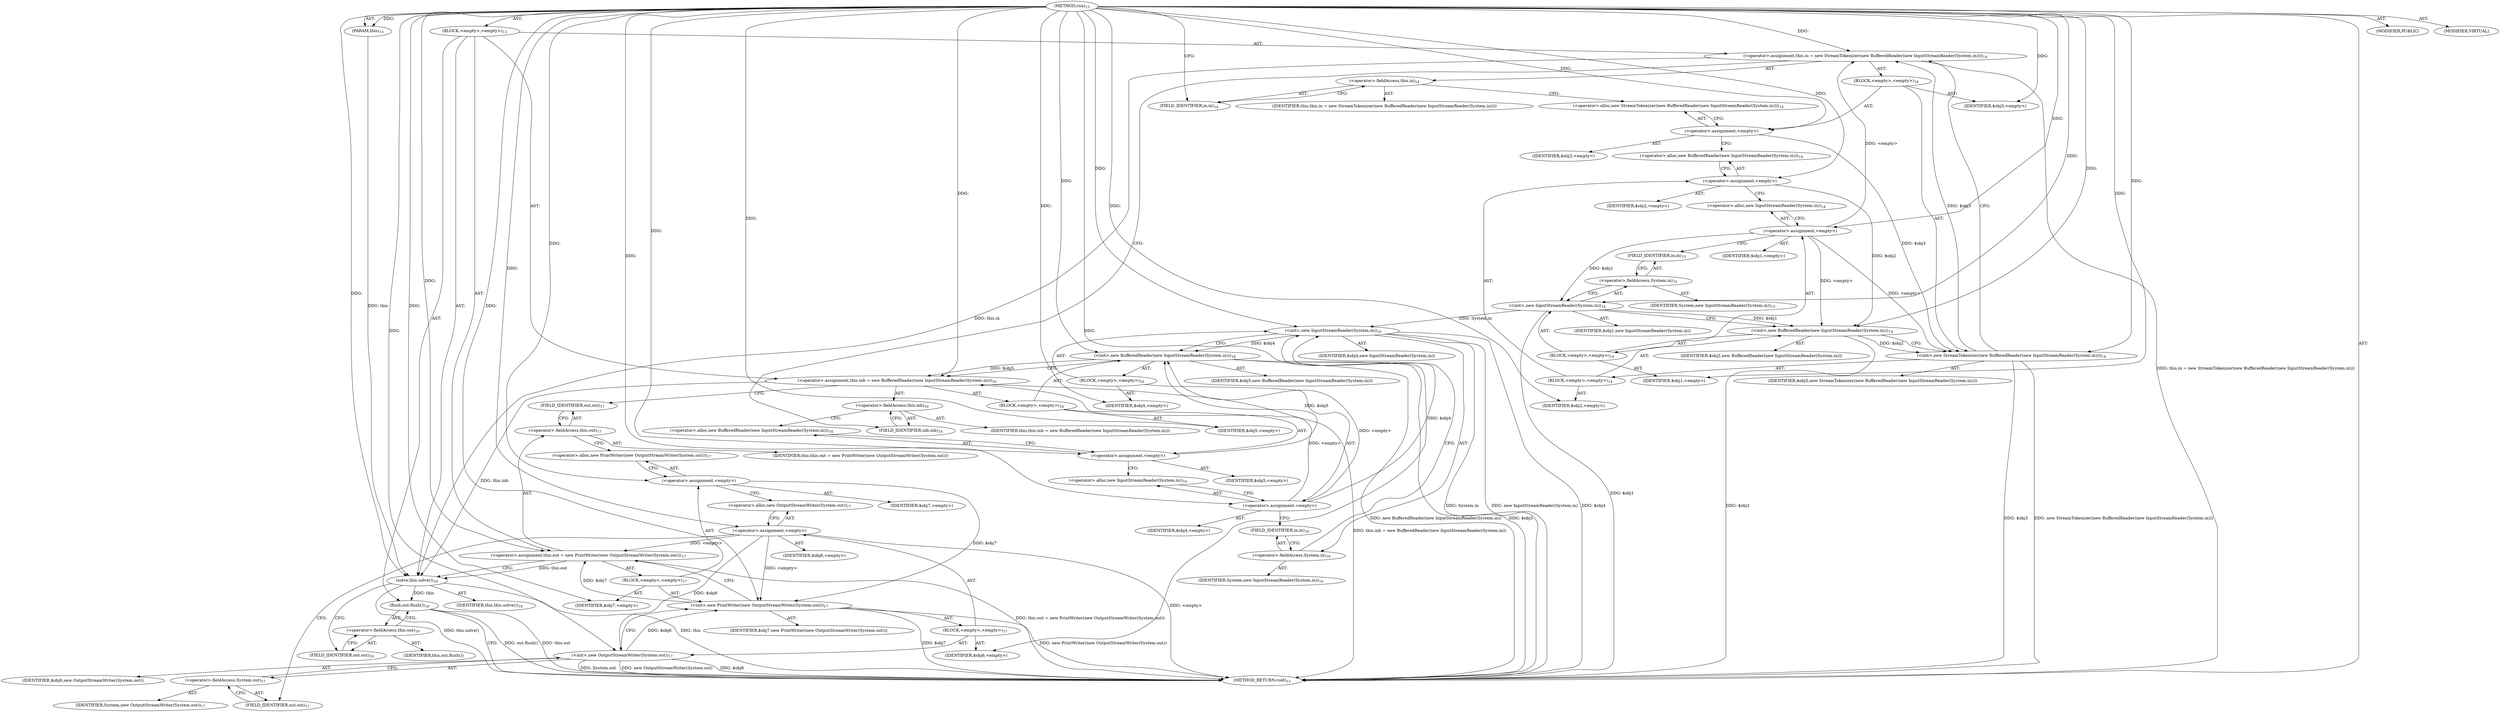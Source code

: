 digraph "run" {  
"41" [label = <(METHOD,run)<SUB>13</SUB>> ]
"4" [label = <(PARAM,this)<SUB>13</SUB>> ]
"42" [label = <(BLOCK,&lt;empty&gt;,&lt;empty&gt;)<SUB>13</SUB>> ]
"43" [label = <(&lt;operator&gt;.assignment,this.in = new StreamTokenizer(new BufferedReader(new InputStreamReader(System.in))))<SUB>14</SUB>> ]
"44" [label = <(&lt;operator&gt;.fieldAccess,this.in)<SUB>14</SUB>> ]
"45" [label = <(IDENTIFIER,this,this.in = new StreamTokenizer(new BufferedReader(new InputStreamReader(System.in))))> ]
"46" [label = <(FIELD_IDENTIFIER,in,in)<SUB>14</SUB>> ]
"47" [label = <(BLOCK,&lt;empty&gt;,&lt;empty&gt;)<SUB>14</SUB>> ]
"48" [label = <(&lt;operator&gt;.assignment,&lt;empty&gt;)> ]
"49" [label = <(IDENTIFIER,$obj3,&lt;empty&gt;)> ]
"50" [label = <(&lt;operator&gt;.alloc,new StreamTokenizer(new BufferedReader(new InputStreamReader(System.in))))<SUB>14</SUB>> ]
"51" [label = <(&lt;init&gt;,new StreamTokenizer(new BufferedReader(new InputStreamReader(System.in))))<SUB>14</SUB>> ]
"52" [label = <(IDENTIFIER,$obj3,new StreamTokenizer(new BufferedReader(new InputStreamReader(System.in))))> ]
"53" [label = <(BLOCK,&lt;empty&gt;,&lt;empty&gt;)<SUB>14</SUB>> ]
"54" [label = <(&lt;operator&gt;.assignment,&lt;empty&gt;)> ]
"55" [label = <(IDENTIFIER,$obj2,&lt;empty&gt;)> ]
"56" [label = <(&lt;operator&gt;.alloc,new BufferedReader(new InputStreamReader(System.in)))<SUB>14</SUB>> ]
"57" [label = <(&lt;init&gt;,new BufferedReader(new InputStreamReader(System.in)))<SUB>14</SUB>> ]
"58" [label = <(IDENTIFIER,$obj2,new BufferedReader(new InputStreamReader(System.in)))> ]
"59" [label = <(BLOCK,&lt;empty&gt;,&lt;empty&gt;)<SUB>14</SUB>> ]
"60" [label = <(&lt;operator&gt;.assignment,&lt;empty&gt;)> ]
"61" [label = <(IDENTIFIER,$obj1,&lt;empty&gt;)> ]
"62" [label = <(&lt;operator&gt;.alloc,new InputStreamReader(System.in))<SUB>14</SUB>> ]
"63" [label = <(&lt;init&gt;,new InputStreamReader(System.in))<SUB>14</SUB>> ]
"64" [label = <(IDENTIFIER,$obj1,new InputStreamReader(System.in))> ]
"65" [label = <(&lt;operator&gt;.fieldAccess,System.in)<SUB>15</SUB>> ]
"66" [label = <(IDENTIFIER,System,new InputStreamReader(System.in))<SUB>15</SUB>> ]
"67" [label = <(FIELD_IDENTIFIER,in,in)<SUB>15</SUB>> ]
"68" [label = <(IDENTIFIER,$obj1,&lt;empty&gt;)> ]
"69" [label = <(IDENTIFIER,$obj2,&lt;empty&gt;)> ]
"70" [label = <(IDENTIFIER,$obj3,&lt;empty&gt;)> ]
"71" [label = <(&lt;operator&gt;.assignment,this.inb = new BufferedReader(new InputStreamReader(System.in)))<SUB>16</SUB>> ]
"72" [label = <(&lt;operator&gt;.fieldAccess,this.inb)<SUB>16</SUB>> ]
"73" [label = <(IDENTIFIER,this,this.inb = new BufferedReader(new InputStreamReader(System.in)))> ]
"74" [label = <(FIELD_IDENTIFIER,inb,inb)<SUB>16</SUB>> ]
"75" [label = <(BLOCK,&lt;empty&gt;,&lt;empty&gt;)<SUB>16</SUB>> ]
"76" [label = <(&lt;operator&gt;.assignment,&lt;empty&gt;)> ]
"77" [label = <(IDENTIFIER,$obj5,&lt;empty&gt;)> ]
"78" [label = <(&lt;operator&gt;.alloc,new BufferedReader(new InputStreamReader(System.in)))<SUB>16</SUB>> ]
"79" [label = <(&lt;init&gt;,new BufferedReader(new InputStreamReader(System.in)))<SUB>16</SUB>> ]
"80" [label = <(IDENTIFIER,$obj5,new BufferedReader(new InputStreamReader(System.in)))> ]
"81" [label = <(BLOCK,&lt;empty&gt;,&lt;empty&gt;)<SUB>16</SUB>> ]
"82" [label = <(&lt;operator&gt;.assignment,&lt;empty&gt;)> ]
"83" [label = <(IDENTIFIER,$obj4,&lt;empty&gt;)> ]
"84" [label = <(&lt;operator&gt;.alloc,new InputStreamReader(System.in))<SUB>16</SUB>> ]
"85" [label = <(&lt;init&gt;,new InputStreamReader(System.in))<SUB>16</SUB>> ]
"86" [label = <(IDENTIFIER,$obj4,new InputStreamReader(System.in))> ]
"87" [label = <(&lt;operator&gt;.fieldAccess,System.in)<SUB>16</SUB>> ]
"88" [label = <(IDENTIFIER,System,new InputStreamReader(System.in))<SUB>16</SUB>> ]
"89" [label = <(FIELD_IDENTIFIER,in,in)<SUB>16</SUB>> ]
"90" [label = <(IDENTIFIER,$obj4,&lt;empty&gt;)> ]
"91" [label = <(IDENTIFIER,$obj5,&lt;empty&gt;)> ]
"92" [label = <(&lt;operator&gt;.assignment,this.out = new PrintWriter(new OutputStreamWriter(System.out)))<SUB>17</SUB>> ]
"93" [label = <(&lt;operator&gt;.fieldAccess,this.out)<SUB>17</SUB>> ]
"94" [label = <(IDENTIFIER,this,this.out = new PrintWriter(new OutputStreamWriter(System.out)))> ]
"95" [label = <(FIELD_IDENTIFIER,out,out)<SUB>17</SUB>> ]
"96" [label = <(BLOCK,&lt;empty&gt;,&lt;empty&gt;)<SUB>17</SUB>> ]
"97" [label = <(&lt;operator&gt;.assignment,&lt;empty&gt;)> ]
"98" [label = <(IDENTIFIER,$obj7,&lt;empty&gt;)> ]
"99" [label = <(&lt;operator&gt;.alloc,new PrintWriter(new OutputStreamWriter(System.out)))<SUB>17</SUB>> ]
"100" [label = <(&lt;init&gt;,new PrintWriter(new OutputStreamWriter(System.out)))<SUB>17</SUB>> ]
"101" [label = <(IDENTIFIER,$obj7,new PrintWriter(new OutputStreamWriter(System.out)))> ]
"102" [label = <(BLOCK,&lt;empty&gt;,&lt;empty&gt;)<SUB>17</SUB>> ]
"103" [label = <(&lt;operator&gt;.assignment,&lt;empty&gt;)> ]
"104" [label = <(IDENTIFIER,$obj6,&lt;empty&gt;)> ]
"105" [label = <(&lt;operator&gt;.alloc,new OutputStreamWriter(System.out))<SUB>17</SUB>> ]
"106" [label = <(&lt;init&gt;,new OutputStreamWriter(System.out))<SUB>17</SUB>> ]
"107" [label = <(IDENTIFIER,$obj6,new OutputStreamWriter(System.out))> ]
"108" [label = <(&lt;operator&gt;.fieldAccess,System.out)<SUB>17</SUB>> ]
"109" [label = <(IDENTIFIER,System,new OutputStreamWriter(System.out))<SUB>17</SUB>> ]
"110" [label = <(FIELD_IDENTIFIER,out,out)<SUB>17</SUB>> ]
"111" [label = <(IDENTIFIER,$obj6,&lt;empty&gt;)> ]
"112" [label = <(IDENTIFIER,$obj7,&lt;empty&gt;)> ]
"113" [label = <(solve,this.solve())<SUB>18</SUB>> ]
"3" [label = <(IDENTIFIER,this,this.solve())<SUB>18</SUB>> ]
"114" [label = <(flush,out.flush())<SUB>19</SUB>> ]
"115" [label = <(&lt;operator&gt;.fieldAccess,this.out)<SUB>19</SUB>> ]
"116" [label = <(IDENTIFIER,this,out.flush())> ]
"117" [label = <(FIELD_IDENTIFIER,out,out)<SUB>19</SUB>> ]
"118" [label = <(MODIFIER,PUBLIC)> ]
"119" [label = <(MODIFIER,VIRTUAL)> ]
"120" [label = <(METHOD_RETURN,void)<SUB>13</SUB>> ]
  "41" -> "4"  [ label = "AST: "] 
  "41" -> "42"  [ label = "AST: "] 
  "41" -> "118"  [ label = "AST: "] 
  "41" -> "119"  [ label = "AST: "] 
  "41" -> "120"  [ label = "AST: "] 
  "42" -> "43"  [ label = "AST: "] 
  "42" -> "71"  [ label = "AST: "] 
  "42" -> "92"  [ label = "AST: "] 
  "42" -> "113"  [ label = "AST: "] 
  "42" -> "114"  [ label = "AST: "] 
  "43" -> "44"  [ label = "AST: "] 
  "43" -> "47"  [ label = "AST: "] 
  "44" -> "45"  [ label = "AST: "] 
  "44" -> "46"  [ label = "AST: "] 
  "47" -> "48"  [ label = "AST: "] 
  "47" -> "51"  [ label = "AST: "] 
  "47" -> "70"  [ label = "AST: "] 
  "48" -> "49"  [ label = "AST: "] 
  "48" -> "50"  [ label = "AST: "] 
  "51" -> "52"  [ label = "AST: "] 
  "51" -> "53"  [ label = "AST: "] 
  "53" -> "54"  [ label = "AST: "] 
  "53" -> "57"  [ label = "AST: "] 
  "53" -> "69"  [ label = "AST: "] 
  "54" -> "55"  [ label = "AST: "] 
  "54" -> "56"  [ label = "AST: "] 
  "57" -> "58"  [ label = "AST: "] 
  "57" -> "59"  [ label = "AST: "] 
  "59" -> "60"  [ label = "AST: "] 
  "59" -> "63"  [ label = "AST: "] 
  "59" -> "68"  [ label = "AST: "] 
  "60" -> "61"  [ label = "AST: "] 
  "60" -> "62"  [ label = "AST: "] 
  "63" -> "64"  [ label = "AST: "] 
  "63" -> "65"  [ label = "AST: "] 
  "65" -> "66"  [ label = "AST: "] 
  "65" -> "67"  [ label = "AST: "] 
  "71" -> "72"  [ label = "AST: "] 
  "71" -> "75"  [ label = "AST: "] 
  "72" -> "73"  [ label = "AST: "] 
  "72" -> "74"  [ label = "AST: "] 
  "75" -> "76"  [ label = "AST: "] 
  "75" -> "79"  [ label = "AST: "] 
  "75" -> "91"  [ label = "AST: "] 
  "76" -> "77"  [ label = "AST: "] 
  "76" -> "78"  [ label = "AST: "] 
  "79" -> "80"  [ label = "AST: "] 
  "79" -> "81"  [ label = "AST: "] 
  "81" -> "82"  [ label = "AST: "] 
  "81" -> "85"  [ label = "AST: "] 
  "81" -> "90"  [ label = "AST: "] 
  "82" -> "83"  [ label = "AST: "] 
  "82" -> "84"  [ label = "AST: "] 
  "85" -> "86"  [ label = "AST: "] 
  "85" -> "87"  [ label = "AST: "] 
  "87" -> "88"  [ label = "AST: "] 
  "87" -> "89"  [ label = "AST: "] 
  "92" -> "93"  [ label = "AST: "] 
  "92" -> "96"  [ label = "AST: "] 
  "93" -> "94"  [ label = "AST: "] 
  "93" -> "95"  [ label = "AST: "] 
  "96" -> "97"  [ label = "AST: "] 
  "96" -> "100"  [ label = "AST: "] 
  "96" -> "112"  [ label = "AST: "] 
  "97" -> "98"  [ label = "AST: "] 
  "97" -> "99"  [ label = "AST: "] 
  "100" -> "101"  [ label = "AST: "] 
  "100" -> "102"  [ label = "AST: "] 
  "102" -> "103"  [ label = "AST: "] 
  "102" -> "106"  [ label = "AST: "] 
  "102" -> "111"  [ label = "AST: "] 
  "103" -> "104"  [ label = "AST: "] 
  "103" -> "105"  [ label = "AST: "] 
  "106" -> "107"  [ label = "AST: "] 
  "106" -> "108"  [ label = "AST: "] 
  "108" -> "109"  [ label = "AST: "] 
  "108" -> "110"  [ label = "AST: "] 
  "113" -> "3"  [ label = "AST: "] 
  "114" -> "115"  [ label = "AST: "] 
  "115" -> "116"  [ label = "AST: "] 
  "115" -> "117"  [ label = "AST: "] 
  "43" -> "74"  [ label = "CFG: "] 
  "71" -> "95"  [ label = "CFG: "] 
  "92" -> "113"  [ label = "CFG: "] 
  "113" -> "117"  [ label = "CFG: "] 
  "114" -> "120"  [ label = "CFG: "] 
  "44" -> "50"  [ label = "CFG: "] 
  "72" -> "78"  [ label = "CFG: "] 
  "93" -> "99"  [ label = "CFG: "] 
  "115" -> "114"  [ label = "CFG: "] 
  "46" -> "44"  [ label = "CFG: "] 
  "48" -> "56"  [ label = "CFG: "] 
  "51" -> "43"  [ label = "CFG: "] 
  "74" -> "72"  [ label = "CFG: "] 
  "76" -> "84"  [ label = "CFG: "] 
  "79" -> "71"  [ label = "CFG: "] 
  "95" -> "93"  [ label = "CFG: "] 
  "97" -> "105"  [ label = "CFG: "] 
  "100" -> "92"  [ label = "CFG: "] 
  "117" -> "115"  [ label = "CFG: "] 
  "50" -> "48"  [ label = "CFG: "] 
  "78" -> "76"  [ label = "CFG: "] 
  "99" -> "97"  [ label = "CFG: "] 
  "54" -> "62"  [ label = "CFG: "] 
  "57" -> "51"  [ label = "CFG: "] 
  "82" -> "89"  [ label = "CFG: "] 
  "85" -> "79"  [ label = "CFG: "] 
  "103" -> "110"  [ label = "CFG: "] 
  "106" -> "100"  [ label = "CFG: "] 
  "56" -> "54"  [ label = "CFG: "] 
  "84" -> "82"  [ label = "CFG: "] 
  "87" -> "85"  [ label = "CFG: "] 
  "105" -> "103"  [ label = "CFG: "] 
  "108" -> "106"  [ label = "CFG: "] 
  "60" -> "67"  [ label = "CFG: "] 
  "63" -> "57"  [ label = "CFG: "] 
  "89" -> "87"  [ label = "CFG: "] 
  "110" -> "108"  [ label = "CFG: "] 
  "62" -> "60"  [ label = "CFG: "] 
  "65" -> "63"  [ label = "CFG: "] 
  "67" -> "65"  [ label = "CFG: "] 
  "41" -> "46"  [ label = "CFG: "] 
  "51" -> "120"  [ label = "DDG: $obj3"] 
  "57" -> "120"  [ label = "DDG: $obj2"] 
  "63" -> "120"  [ label = "DDG: $obj1"] 
  "51" -> "120"  [ label = "DDG: new StreamTokenizer(new BufferedReader(new InputStreamReader(System.in)))"] 
  "43" -> "120"  [ label = "DDG: this.in = new StreamTokenizer(new BufferedReader(new InputStreamReader(System.in)))"] 
  "79" -> "120"  [ label = "DDG: $obj5"] 
  "85" -> "120"  [ label = "DDG: $obj4"] 
  "85" -> "120"  [ label = "DDG: System.in"] 
  "85" -> "120"  [ label = "DDG: new InputStreamReader(System.in)"] 
  "79" -> "120"  [ label = "DDG: new BufferedReader(new InputStreamReader(System.in))"] 
  "71" -> "120"  [ label = "DDG: this.inb = new BufferedReader(new InputStreamReader(System.in))"] 
  "100" -> "120"  [ label = "DDG: $obj7"] 
  "103" -> "120"  [ label = "DDG: &lt;empty&gt;"] 
  "106" -> "120"  [ label = "DDG: $obj6"] 
  "106" -> "120"  [ label = "DDG: System.out"] 
  "106" -> "120"  [ label = "DDG: new OutputStreamWriter(System.out)"] 
  "100" -> "120"  [ label = "DDG: new PrintWriter(new OutputStreamWriter(System.out))"] 
  "92" -> "120"  [ label = "DDG: this.out = new PrintWriter(new OutputStreamWriter(System.out))"] 
  "113" -> "120"  [ label = "DDG: this"] 
  "113" -> "120"  [ label = "DDG: this.solve()"] 
  "114" -> "120"  [ label = "DDG: this.out"] 
  "114" -> "120"  [ label = "DDG: out.flush()"] 
  "41" -> "4"  [ label = "DDG: "] 
  "60" -> "43"  [ label = "DDG: &lt;empty&gt;"] 
  "51" -> "43"  [ label = "DDG: $obj3"] 
  "41" -> "43"  [ label = "DDG: "] 
  "82" -> "71"  [ label = "DDG: &lt;empty&gt;"] 
  "79" -> "71"  [ label = "DDG: $obj5"] 
  "41" -> "71"  [ label = "DDG: "] 
  "103" -> "92"  [ label = "DDG: &lt;empty&gt;"] 
  "100" -> "92"  [ label = "DDG: $obj7"] 
  "41" -> "92"  [ label = "DDG: "] 
  "4" -> "113"  [ label = "DDG: this"] 
  "43" -> "113"  [ label = "DDG: this.in"] 
  "71" -> "113"  [ label = "DDG: this.inb"] 
  "92" -> "113"  [ label = "DDG: this.out"] 
  "41" -> "113"  [ label = "DDG: "] 
  "113" -> "114"  [ label = "DDG: this"] 
  "41" -> "48"  [ label = "DDG: "] 
  "41" -> "70"  [ label = "DDG: "] 
  "41" -> "76"  [ label = "DDG: "] 
  "41" -> "91"  [ label = "DDG: "] 
  "41" -> "97"  [ label = "DDG: "] 
  "41" -> "112"  [ label = "DDG: "] 
  "48" -> "51"  [ label = "DDG: $obj3"] 
  "41" -> "51"  [ label = "DDG: "] 
  "60" -> "51"  [ label = "DDG: &lt;empty&gt;"] 
  "57" -> "51"  [ label = "DDG: $obj2"] 
  "76" -> "79"  [ label = "DDG: $obj5"] 
  "41" -> "79"  [ label = "DDG: "] 
  "82" -> "79"  [ label = "DDG: &lt;empty&gt;"] 
  "85" -> "79"  [ label = "DDG: $obj4"] 
  "97" -> "100"  [ label = "DDG: $obj7"] 
  "41" -> "100"  [ label = "DDG: "] 
  "103" -> "100"  [ label = "DDG: &lt;empty&gt;"] 
  "106" -> "100"  [ label = "DDG: $obj6"] 
  "41" -> "54"  [ label = "DDG: "] 
  "41" -> "69"  [ label = "DDG: "] 
  "41" -> "82"  [ label = "DDG: "] 
  "41" -> "90"  [ label = "DDG: "] 
  "41" -> "103"  [ label = "DDG: "] 
  "41" -> "111"  [ label = "DDG: "] 
  "54" -> "57"  [ label = "DDG: $obj2"] 
  "41" -> "57"  [ label = "DDG: "] 
  "60" -> "57"  [ label = "DDG: &lt;empty&gt;"] 
  "63" -> "57"  [ label = "DDG: $obj1"] 
  "82" -> "85"  [ label = "DDG: $obj4"] 
  "41" -> "85"  [ label = "DDG: "] 
  "63" -> "85"  [ label = "DDG: System.in"] 
  "103" -> "106"  [ label = "DDG: $obj6"] 
  "41" -> "106"  [ label = "DDG: "] 
  "41" -> "60"  [ label = "DDG: "] 
  "41" -> "68"  [ label = "DDG: "] 
  "60" -> "63"  [ label = "DDG: $obj1"] 
  "41" -> "63"  [ label = "DDG: "] 
}

